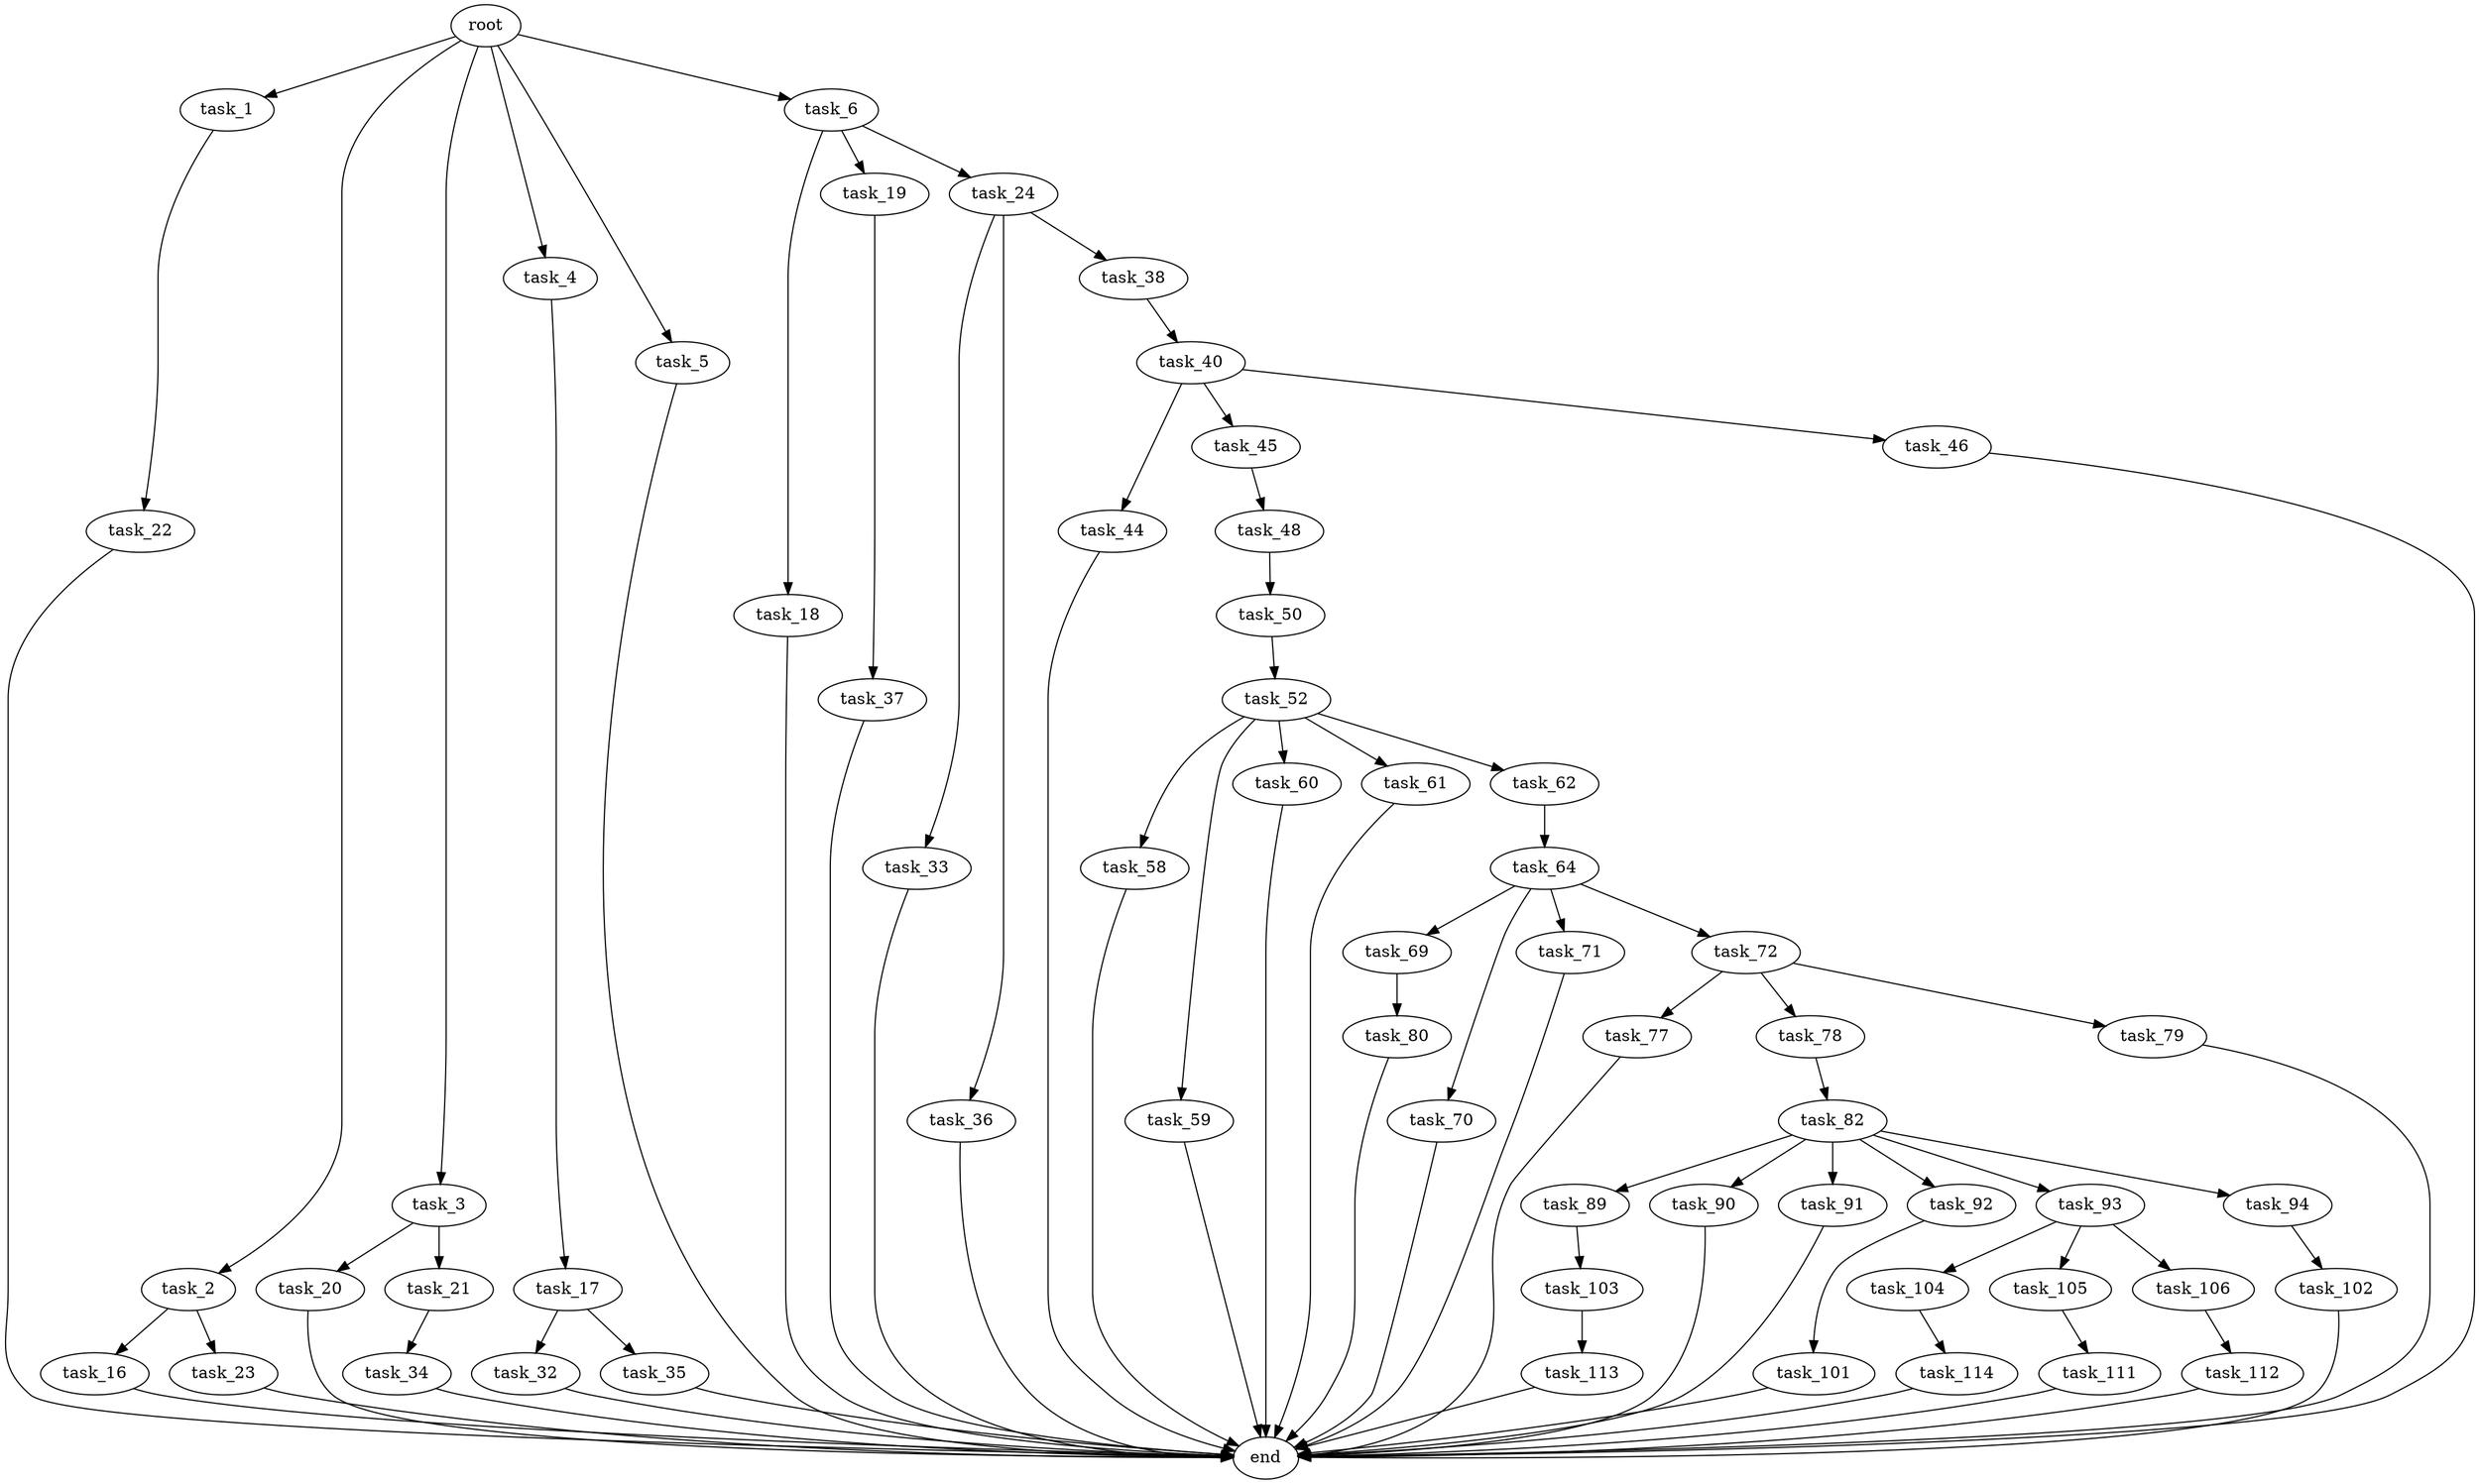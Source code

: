 digraph G {
  root [size="0.000000"];
  task_1 [size="10279524403.000000"];
  task_2 [size="2257171518.000000"];
  task_3 [size="178198977290.000000"];
  task_4 [size="237617789907.000000"];
  task_5 [size="27560888006.000000"];
  task_6 [size="68719476736.000000"];
  task_16 [size="549755813888.000000"];
  task_17 [size="9039332949.000000"];
  task_18 [size="2085378722.000000"];
  task_19 [size="231928233984.000000"];
  task_20 [size="1073741824000.000000"];
  task_21 [size="28991029248.000000"];
  task_22 [size="37614663397.000000"];
  task_23 [size="68719476736.000000"];
  task_24 [size="318413323810.000000"];
  task_32 [size="28991029248.000000"];
  task_33 [size="8589934592.000000"];
  task_34 [size="7027779451.000000"];
  task_35 [size="265929932596.000000"];
  task_36 [size="360032209481.000000"];
  task_37 [size="852511499840.000000"];
  task_38 [size="28020487420.000000"];
  task_40 [size="329324568700.000000"];
  task_44 [size="8589934592.000000"];
  task_45 [size="549755813888.000000"];
  task_46 [size="32125561516.000000"];
  task_48 [size="729523412.000000"];
  task_50 [size="8589934592.000000"];
  task_52 [size="549755813888.000000"];
  task_58 [size="8589934592.000000"];
  task_59 [size="1073741824000.000000"];
  task_60 [size="368293445632.000000"];
  task_61 [size="138905954726.000000"];
  task_62 [size="31403951601.000000"];
  task_64 [size="68719476736.000000"];
  task_69 [size="30117605564.000000"];
  task_70 [size="774032162775.000000"];
  task_71 [size="368293445632.000000"];
  task_72 [size="368293445632.000000"];
  task_77 [size="37494666693.000000"];
  task_78 [size="8309905206.000000"];
  task_79 [size="28991029248.000000"];
  task_80 [size="2597840625.000000"];
  task_82 [size="21184544607.000000"];
  task_89 [size="16296344767.000000"];
  task_90 [size="21176213191.000000"];
  task_91 [size="24454024786.000000"];
  task_92 [size="2820137751.000000"];
  task_93 [size="1073741824000.000000"];
  task_94 [size="49927247334.000000"];
  task_101 [size="8589934592.000000"];
  task_102 [size="549755813888.000000"];
  task_103 [size="103423804115.000000"];
  task_104 [size="21283720495.000000"];
  task_105 [size="315771566.000000"];
  task_106 [size="584933768.000000"];
  task_111 [size="39829184244.000000"];
  task_112 [size="15796690741.000000"];
  task_113 [size="12483336226.000000"];
  task_114 [size="5191333471.000000"];
  end [size="0.000000"];

  root -> task_1 [size="1.000000"];
  root -> task_2 [size="1.000000"];
  root -> task_3 [size="1.000000"];
  root -> task_4 [size="1.000000"];
  root -> task_5 [size="1.000000"];
  root -> task_6 [size="1.000000"];
  task_1 -> task_22 [size="838860800.000000"];
  task_2 -> task_16 [size="209715200.000000"];
  task_2 -> task_23 [size="209715200.000000"];
  task_3 -> task_20 [size="301989888.000000"];
  task_3 -> task_21 [size="301989888.000000"];
  task_4 -> task_17 [size="411041792.000000"];
  task_5 -> end [size="1.000000"];
  task_6 -> task_18 [size="134217728.000000"];
  task_6 -> task_19 [size="134217728.000000"];
  task_6 -> task_24 [size="134217728.000000"];
  task_16 -> end [size="1.000000"];
  task_17 -> task_32 [size="209715200.000000"];
  task_17 -> task_35 [size="209715200.000000"];
  task_18 -> end [size="1.000000"];
  task_19 -> task_37 [size="301989888.000000"];
  task_20 -> end [size="1.000000"];
  task_21 -> task_34 [size="75497472.000000"];
  task_22 -> end [size="1.000000"];
  task_23 -> end [size="1.000000"];
  task_24 -> task_33 [size="679477248.000000"];
  task_24 -> task_36 [size="679477248.000000"];
  task_24 -> task_38 [size="679477248.000000"];
  task_32 -> end [size="1.000000"];
  task_33 -> end [size="1.000000"];
  task_34 -> end [size="1.000000"];
  task_35 -> end [size="1.000000"];
  task_36 -> end [size="1.000000"];
  task_37 -> end [size="1.000000"];
  task_38 -> task_40 [size="679477248.000000"];
  task_40 -> task_44 [size="838860800.000000"];
  task_40 -> task_45 [size="838860800.000000"];
  task_40 -> task_46 [size="838860800.000000"];
  task_44 -> end [size="1.000000"];
  task_45 -> task_48 [size="536870912.000000"];
  task_46 -> end [size="1.000000"];
  task_48 -> task_50 [size="33554432.000000"];
  task_50 -> task_52 [size="33554432.000000"];
  task_52 -> task_58 [size="536870912.000000"];
  task_52 -> task_59 [size="536870912.000000"];
  task_52 -> task_60 [size="536870912.000000"];
  task_52 -> task_61 [size="536870912.000000"];
  task_52 -> task_62 [size="536870912.000000"];
  task_58 -> end [size="1.000000"];
  task_59 -> end [size="1.000000"];
  task_60 -> end [size="1.000000"];
  task_61 -> end [size="1.000000"];
  task_62 -> task_64 [size="679477248.000000"];
  task_64 -> task_69 [size="134217728.000000"];
  task_64 -> task_70 [size="134217728.000000"];
  task_64 -> task_71 [size="134217728.000000"];
  task_64 -> task_72 [size="134217728.000000"];
  task_69 -> task_80 [size="838860800.000000"];
  task_70 -> end [size="1.000000"];
  task_71 -> end [size="1.000000"];
  task_72 -> task_77 [size="411041792.000000"];
  task_72 -> task_78 [size="411041792.000000"];
  task_72 -> task_79 [size="411041792.000000"];
  task_77 -> end [size="1.000000"];
  task_78 -> task_82 [size="838860800.000000"];
  task_79 -> end [size="1.000000"];
  task_80 -> end [size="1.000000"];
  task_82 -> task_89 [size="679477248.000000"];
  task_82 -> task_90 [size="679477248.000000"];
  task_82 -> task_91 [size="679477248.000000"];
  task_82 -> task_92 [size="679477248.000000"];
  task_82 -> task_93 [size="679477248.000000"];
  task_82 -> task_94 [size="679477248.000000"];
  task_89 -> task_103 [size="411041792.000000"];
  task_90 -> end [size="1.000000"];
  task_91 -> end [size="1.000000"];
  task_92 -> task_101 [size="75497472.000000"];
  task_93 -> task_104 [size="838860800.000000"];
  task_93 -> task_105 [size="838860800.000000"];
  task_93 -> task_106 [size="838860800.000000"];
  task_94 -> task_102 [size="134217728.000000"];
  task_101 -> end [size="1.000000"];
  task_102 -> end [size="1.000000"];
  task_103 -> task_113 [size="134217728.000000"];
  task_104 -> task_114 [size="679477248.000000"];
  task_105 -> task_111 [size="33554432.000000"];
  task_106 -> task_112 [size="33554432.000000"];
  task_111 -> end [size="1.000000"];
  task_112 -> end [size="1.000000"];
  task_113 -> end [size="1.000000"];
  task_114 -> end [size="1.000000"];
}
